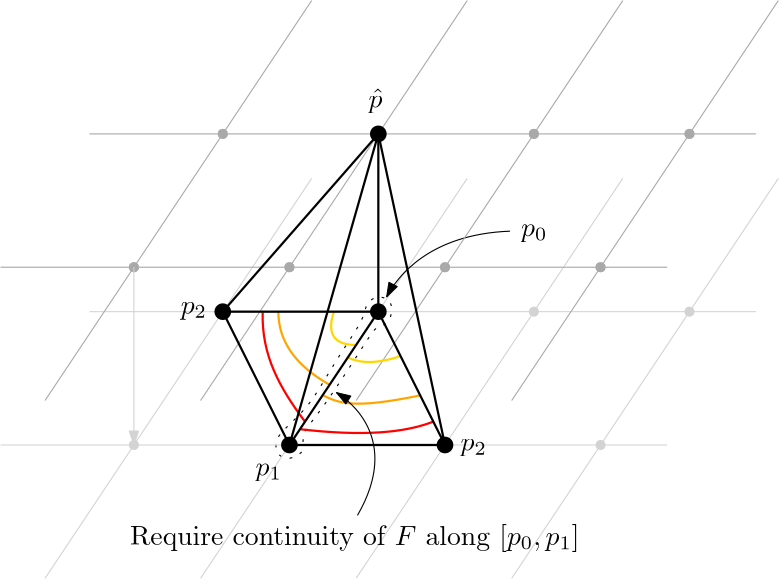 <?xml version="1.0"?>
<!DOCTYPE ipe SYSTEM "ipe.dtd">
<ipe version="70206" creator="Ipe 7.2.10">
<info created="D:20190618132423" modified="D:20190621092943"/>
<ipestyle name="basic">
<symbol name="arrow/arc(spx)">
<path stroke="sym-stroke" fill="sym-stroke" pen="sym-pen">
0 0 m
-1 0.333 l
-1 -0.333 l
h
</path>
</symbol>
<symbol name="arrow/farc(spx)">
<path stroke="sym-stroke" fill="white" pen="sym-pen">
0 0 m
-1 0.333 l
-1 -0.333 l
h
</path>
</symbol>
<symbol name="arrow/ptarc(spx)">
<path stroke="sym-stroke" fill="sym-stroke" pen="sym-pen">
0 0 m
-1 0.333 l
-0.8 0 l
-1 -0.333 l
h
</path>
</symbol>
<symbol name="arrow/fptarc(spx)">
<path stroke="sym-stroke" fill="white" pen="sym-pen">
0 0 m
-1 0.333 l
-0.8 0 l
-1 -0.333 l
h
</path>
</symbol>
<symbol name="mark/circle(sx)" transformations="translations">
<path fill="sym-stroke">
0.6 0 0 0.6 0 0 e
0.4 0 0 0.4 0 0 e
</path>
</symbol>
<symbol name="mark/disk(sx)" transformations="translations">
<path fill="sym-stroke">
0.6 0 0 0.6 0 0 e
</path>
</symbol>
<symbol name="mark/fdisk(sfx)" transformations="translations">
<group>
<path fill="sym-fill">
0.5 0 0 0.5 0 0 e
</path>
<path fill="sym-stroke" fillrule="eofill">
0.6 0 0 0.6 0 0 e
0.4 0 0 0.4 0 0 e
</path>
</group>
</symbol>
<symbol name="mark/box(sx)" transformations="translations">
<path fill="sym-stroke" fillrule="eofill">
-0.6 -0.6 m
0.6 -0.6 l
0.6 0.6 l
-0.6 0.6 l
h
-0.4 -0.4 m
0.4 -0.4 l
0.4 0.4 l
-0.4 0.4 l
h
</path>
</symbol>
<symbol name="mark/square(sx)" transformations="translations">
<path fill="sym-stroke">
-0.6 -0.6 m
0.6 -0.6 l
0.6 0.6 l
-0.6 0.6 l
h
</path>
</symbol>
<symbol name="mark/fsquare(sfx)" transformations="translations">
<group>
<path fill="sym-fill">
-0.5 -0.5 m
0.5 -0.5 l
0.5 0.5 l
-0.5 0.5 l
h
</path>
<path fill="sym-stroke" fillrule="eofill">
-0.6 -0.6 m
0.6 -0.6 l
0.6 0.6 l
-0.6 0.6 l
h
-0.4 -0.4 m
0.4 -0.4 l
0.4 0.4 l
-0.4 0.4 l
h
</path>
</group>
</symbol>
<symbol name="mark/cross(sx)" transformations="translations">
<group>
<path fill="sym-stroke">
-0.43 -0.57 m
0.57 0.43 l
0.43 0.57 l
-0.57 -0.43 l
h
</path>
<path fill="sym-stroke">
-0.43 0.57 m
0.57 -0.43 l
0.43 -0.57 l
-0.57 0.43 l
h
</path>
</group>
</symbol>
<symbol name="arrow/fnormal(spx)">
<path stroke="sym-stroke" fill="white" pen="sym-pen">
0 0 m
-1 0.333 l
-1 -0.333 l
h
</path>
</symbol>
<symbol name="arrow/pointed(spx)">
<path stroke="sym-stroke" fill="sym-stroke" pen="sym-pen">
0 0 m
-1 0.333 l
-0.8 0 l
-1 -0.333 l
h
</path>
</symbol>
<symbol name="arrow/fpointed(spx)">
<path stroke="sym-stroke" fill="white" pen="sym-pen">
0 0 m
-1 0.333 l
-0.8 0 l
-1 -0.333 l
h
</path>
</symbol>
<symbol name="arrow/linear(spx)">
<path stroke="sym-stroke" pen="sym-pen">
-1 0.333 m
0 0 l
-1 -0.333 l
</path>
</symbol>
<symbol name="arrow/fdouble(spx)">
<path stroke="sym-stroke" fill="white" pen="sym-pen">
0 0 m
-1 0.333 l
-1 -0.333 l
h
-1 0 m
-2 0.333 l
-2 -0.333 l
h
</path>
</symbol>
<symbol name="arrow/double(spx)">
<path stroke="sym-stroke" fill="sym-stroke" pen="sym-pen">
0 0 m
-1 0.333 l
-1 -0.333 l
h
-1 0 m
-2 0.333 l
-2 -0.333 l
h
</path>
</symbol>
<pen name="heavier" value="0.8"/>
<pen name="fat" value="1.2"/>
<pen name="ultrafat" value="2"/>
<symbolsize name="large" value="5"/>
<symbolsize name="small" value="2"/>
<symbolsize name="tiny" value="1.1"/>
<arrowsize name="large" value="10"/>
<arrowsize name="small" value="5"/>
<arrowsize name="tiny" value="3"/>
<color name="red" value="1 0 0"/>
<color name="green" value="0 1 0"/>
<color name="blue" value="0 0 1"/>
<color name="yellow" value="1 1 0"/>
<color name="orange" value="1 0.647 0"/>
<color name="gold" value="1 0.843 0"/>
<color name="purple" value="0.627 0.125 0.941"/>
<color name="gray" value="0.745"/>
<color name="brown" value="0.647 0.165 0.165"/>
<color name="navy" value="0 0 0.502"/>
<color name="pink" value="1 0.753 0.796"/>
<color name="seagreen" value="0.18 0.545 0.341"/>
<color name="turquoise" value="0.251 0.878 0.816"/>
<color name="violet" value="0.933 0.51 0.933"/>
<color name="darkblue" value="0 0 0.545"/>
<color name="darkcyan" value="0 0.545 0.545"/>
<color name="darkgray" value="0.663"/>
<color name="darkgreen" value="0 0.392 0"/>
<color name="darkmagenta" value="0.545 0 0.545"/>
<color name="darkorange" value="1 0.549 0"/>
<color name="darkred" value="0.545 0 0"/>
<color name="lightblue" value="0.678 0.847 0.902"/>
<color name="lightcyan" value="0.878 1 1"/>
<color name="lightgray" value="0.827"/>
<color name="lightgreen" value="0.565 0.933 0.565"/>
<color name="lightyellow" value="1 1 0.878"/>
<dashstyle name="dashed" value="[4] 0"/>
<dashstyle name="dotted" value="[1 3] 0"/>
<dashstyle name="dash dotted" value="[4 2 1 2] 0"/>
<dashstyle name="dash dot dotted" value="[4 2 1 2 1 2] 0"/>
<textsize name="large" value="\large"/>
<textsize name="Large" value="\Large"/>
<textsize name="LARGE" value="\LARGE"/>
<textsize name="huge" value="\huge"/>
<textsize name="Huge" value="\Huge"/>
<textsize name="small" value="\small"/>
<textsize name="footnote" value="\footnotesize"/>
<textsize name="tiny" value="\tiny"/>
<textstyle name="center" begin="\begin{center}" end="\end{center}"/>
<textstyle name="itemize" begin="\begin{itemize}" end="\end{itemize}"/>
<textstyle name="item" begin="\begin{itemize}\item{}" end="\end{itemize}"/>
<gridsize name="4 pts" value="4"/>
<gridsize name="8 pts (~3 mm)" value="8"/>
<gridsize name="16 pts (~6 mm)" value="16"/>
<gridsize name="32 pts (~12 mm)" value="32"/>
<gridsize name="10 pts (~3.5 mm)" value="10"/>
<gridsize name="20 pts (~7 mm)" value="20"/>
<gridsize name="14 pts (~5 mm)" value="14"/>
<gridsize name="28 pts (~10 mm)" value="28"/>
<gridsize name="56 pts (~20 mm)" value="56"/>
<anglesize name="90 deg" value="90"/>
<anglesize name="60 deg" value="60"/>
<anglesize name="45 deg" value="45"/>
<anglesize name="30 deg" value="30"/>
<anglesize name="22.5 deg" value="22.5"/>
<opacity name="10%" value="0.1"/>
<opacity name="30%" value="0.3"/>
<opacity name="50%" value="0.5"/>
<opacity name="75%" value="0.75"/>
<tiling name="falling" angle="-60" step="4" width="1"/>
<tiling name="rising" angle="30" step="4" width="1"/>
</ipestyle>
<page>
<layer name="alpha"/>
<view layers="alpha" active="alpha"/>
<path layer="alpha" matrix="1 0 0 1 0 0.0319045" stroke="black" dash="dotted">
220.433 653.437 m
217.251 650.608
212.336 651.289
210.906 654.873
211.257 658.391
214.595 662.098
222.363 669.359
227.218 676.943
234.484 689.171
241.808 699.821
243.388 704.681
243.879 707.558
248.272 709.924
252.726 707.902
252.967 703.688
251.652 699.573
248.35 698.765
246.549 697.945
239.564 686.776
228.068 669.339
220.961 660.679
220.998 659.256
220.837 655.592
220.69 654.334 c
</path>
<path stroke="red" pen="heavier">
219.966 661.673 m
242.548 659.04
257.454 660.393
267.726 664.391 c
</path>
<path stroke="orange" pen="heavier">
263.066 673.866 m
239.225 668.907
233.973 671.004
228.276 673.772 c
</path>
<path stroke="red" pen="heavier">
206.367 703.7 m
205.944 688.417
212.265 676.815
221.69 664.289 c
</path>
<path stroke="orange" pen="heavier">
212 704 m
212 688
230.618 677.594 c
</path>
<path stroke="gold" pen="heavier">
232 704 m
228 692
240 692 c
</path>
<path stroke="lightgray">
128 608 m
224 752 l
</path>
<path stroke="lightgray">
112 656 m
352 656 l
</path>
<path matrix="1 0 0 1 32 48" stroke="lightgray">
112 656 m
352 656 l
</path>
<path matrix="1 0 0 1 56 0" stroke="lightgray">
128 608 m
224 752 l
</path>
<path matrix="1 0 0 1 112 0" stroke="lightgray">
128 608 m
224 752 l
</path>
<path matrix="1 0 0 1 168 0" stroke="lightgray">
128 608 m
224 752 l
</path>
<path matrix="1 0 0 1 0 64" stroke="darkgray">
128 608 m
224 752 l
</path>
<path matrix="1 0 0 1 0 64" stroke="darkgray">
112 656 m
352 656 l
</path>
<path matrix="1 0 0 1 32 112" stroke="darkgray">
112 656 m
352 656 l
</path>
<path matrix="1 0 0 1 56 64" stroke="darkgray">
128 608 m
224 752 l
</path>
<path matrix="1 0 0 1 168 64" stroke="darkgray">
128 608 m
224 752 l
</path>
<use name="mark/disk(sx)" pos="160 656" size="normal" stroke="lightgray"/>
<use name="mark/disk(sx)" pos="192 704" size="normal" stroke="lightgray"/>
<use name="mark/disk(sx)" pos="248 704" size="normal" stroke="lightgray"/>
<use name="mark/disk(sx)" pos="216 656" size="normal" stroke="lightgray"/>
<use name="mark/disk(sx)" pos="272 656" size="normal" stroke="lightgray"/>
<use name="mark/disk(sx)" pos="304 704" size="normal" stroke="lightgray"/>
<use name="mark/disk(sx)" pos="360 704" size="normal" stroke="lightgray"/>
<use name="mark/disk(sx)" pos="328 656" size="normal" stroke="lightgray"/>
<use name="mark/disk(sx)" pos="160 720" size="normal" stroke="gray"/>
<use name="mark/disk(sx)" pos="192 768" size="normal" stroke="gray"/>
<use name="mark/disk(sx)" pos="248 768" size="normal" stroke="gray"/>
<use name="mark/disk(sx)" pos="216 720" size="normal" stroke="gray"/>
<use name="mark/disk(sx)" pos="272 720" size="normal" stroke="gray"/>
<use name="mark/disk(sx)" pos="304 768" size="normal" stroke="gray"/>
<use name="mark/disk(sx)" pos="328 720" size="normal" stroke="gray"/>
<use name="mark/disk(sx)" pos="360 768" size="normal" stroke="gray"/>
<use name="mark/disk(sx)" pos="248 768" size="large" stroke="black"/>
<use name="mark/disk(sx)" pos="248 704" size="large" stroke="black"/>
<use name="mark/disk(sx)" pos="192 704" size="large" stroke="black"/>
<use name="mark/disk(sx)" pos="216 656" size="large" stroke="black"/>
<use name="mark/disk(sx)" pos="272 656" size="large" stroke="black"/>
<path stroke="black" pen="heavier">
192 704 m
248 768 l
</path>
<path stroke="black" pen="heavier">
248 704 m
248 768 l
</path>
<path stroke="black" pen="heavier">
192 704 m
216 656 l
</path>
<path stroke="black" pen="heavier">
192 704 m
248 704 l
</path>
<path stroke="black" pen="heavier">
216 656 m
272 656 l
</path>
<text matrix="1 0 0 1 -3.52933 -6.52652" transformations="translations" pos="248 784" stroke="black" type="label" width="5.012" height="6.926" depth="1.93" valign="baseline" style="math">\hat{p}</text>
<text matrix="1 0 0 1 1.03297 -10.0428" transformations="translations" pos="175.805 713.303" stroke="black" type="label" width="9.482" height="4.297" depth="1.93" valign="baseline" style="math">p_2</text>
<text matrix="1 0 0 1 101.782 -59.2941" transformations="translations" pos="175.805 713.303" stroke="black" type="label" width="9.482" height="4.297" depth="1.93" valign="baseline" style="math">p_2</text>
<text matrix="1 0 0 1 -1.09007 -1.57395" transformations="translations" pos="204.913 646.626" stroke="black" type="label" width="9.482" height="4.297" depth="1.93" valign="baseline" style="math">p_1</text>
<path stroke="black" arrow="normal/small">
295.39 732.979 m
266.367 731.875
254.765 716.6
251.006 709.353 c
</path>
<text matrix="1 0 0 1 1.03297 -3.95974" transformations="translations" pos="298.358 735.071" stroke="black" type="label" width="9.482" height="4.297" depth="1.93" valign="baseline" style="math">p_0</text>
<use name="mark/disk(sx)" pos="192 768" size="normal" stroke="darkgray"/>
<use name="mark/disk(sx)" pos="160 720" size="normal" stroke="darkgray"/>
<use name="mark/disk(sx)" pos="216 720" size="normal" stroke="darkgray"/>
<use name="mark/disk(sx)" pos="304 768" size="normal" stroke="darkgray"/>
<use name="mark/disk(sx)" pos="272 720" size="normal" stroke="darkgray"/>
<use name="mark/disk(sx)" pos="328 720" size="normal" stroke="darkgray"/>
<use name="mark/disk(sx)" pos="360 768" size="normal" stroke="darkgray"/>
<path matrix="1 0 0 1 112 64" stroke="darkgray">
128 608 m
224 752 l
</path>
<path stroke="gold" pen="heavier">
256 688 m
244 684
237.026 687.542 c
</path>
<path stroke="black" pen="heavier">
216 656 m
248 768 l
272 656 l
248 704 l
</path>
<path stroke="black" pen="heavier">
216 656 m
248 704 l
</path>
<path stroke="black" arrow="normal/small">
240.485 630.661 m
256.539 658.398
237.258 672.156
232.948 674.852 c
</path>
<text matrix="1 0 0 1 0 2.23438" transformations="translations" pos="158.602 625.218" stroke="black" type="minipage" width="161.835" height="7.473" depth="2.49" valign="top">Require continuity of $F$ along $[p_0, p_1]$</text>
<path stroke="lightgray" arrow="normal/small">
160 720 m
160 656 l
</path>
</page>
</ipe>

